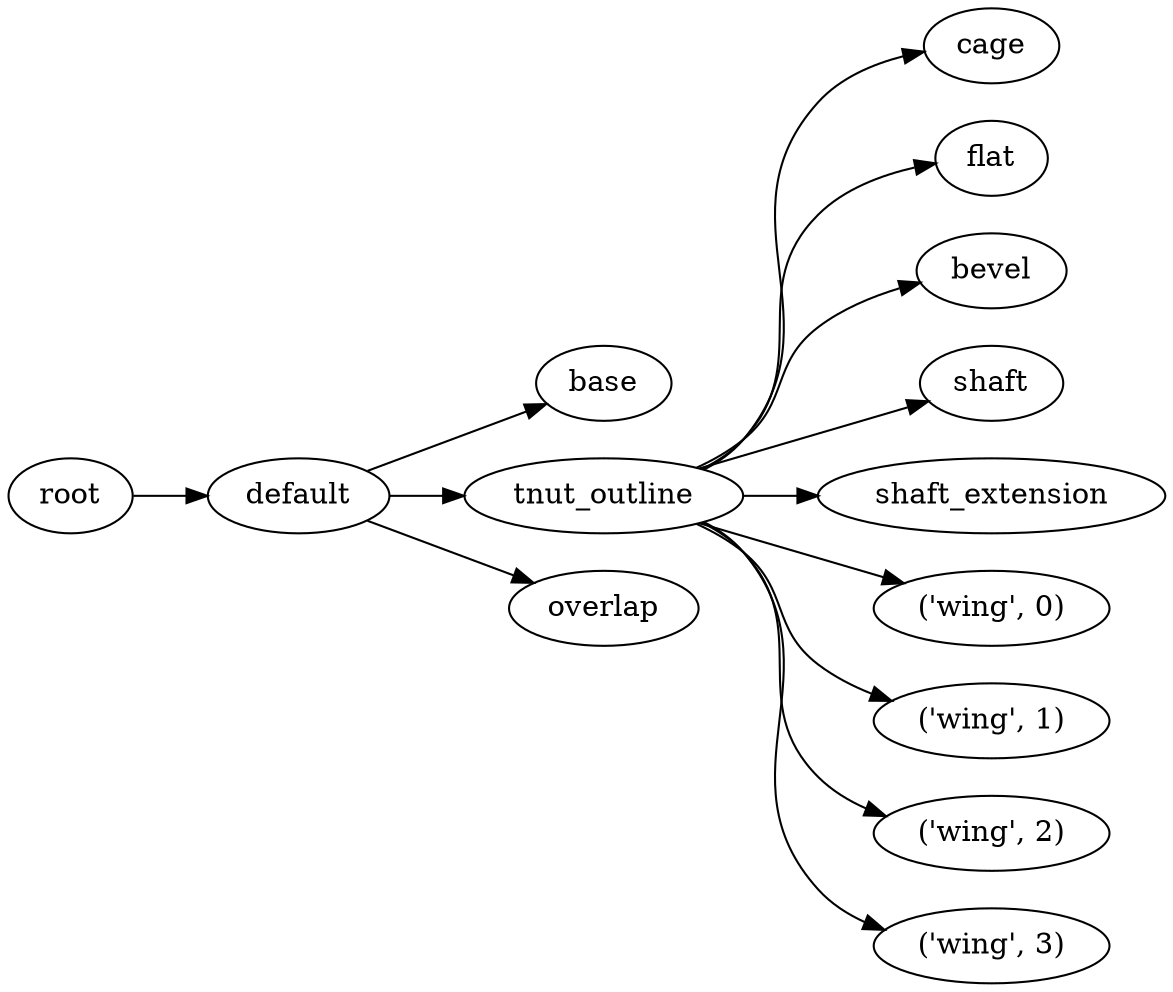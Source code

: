 digraph default {
	graph [rankdir=LR]
	root_1 [label=root href="javascript:s=&quot;\(\)\nNone&quot;; console.log(s); alert(s);"]
	default_2 [label=default href="javascript:s=&quot;\(&#x27;default&#x27;,\)\nTnutWasherInner&quot;; console.log(s); alert(s);" tooltip=TnutWasherInner]
	base_3 [label=base href="javascript:s=&quot;\(&#x27;default&#x27;,\ &#x27;base&#x27;\)\nBox&quot;; console.log(s); alert(s);" tooltip=Box]
	tnut_outline_4 [label=tnut_outline href="javascript:s=&quot;\(&#x27;default&#x27;,\ &#x27;tnut_outline&#x27;\)\nTnut&quot;; console.log(s); alert(s);" tooltip=Tnut]
	cage_5 [label=cage href="javascript:s=&quot;\(&#x27;default&#x27;,\ &#x27;tnut_outline&#x27;,\ &#x27;cage&#x27;\)\nCylinder&quot;; console.log(s); alert(s);" tooltip=Cylinder]
	flat_6 [label=flat href="javascript:s=&quot;\(&#x27;default&#x27;,\ &#x27;tnut_outline&#x27;,\ &#x27;flat&#x27;\)\nCylinder&quot;; console.log(s); alert(s);" tooltip=Cylinder]
	bevel_7 [label=bevel href="javascript:s=&quot;\(&#x27;default&#x27;,\ &#x27;tnut_outline&#x27;,\ &#x27;bevel&#x27;\)\nCone&quot;; console.log(s); alert(s);" tooltip=Cone]
	shaft_8 [label=shaft href="javascript:s=&quot;\(&#x27;default&#x27;,\ &#x27;tnut_outline&#x27;,\ &#x27;shaft&#x27;\)\nCylinder&quot;; console.log(s); alert(s);" tooltip=Cylinder]
	shaft_extension_9 [label=shaft_extension href="javascript:s=&quot;\(&#x27;default&#x27;,\ &#x27;tnut_outline&#x27;,\ &#x27;shaft_extension&#x27;\)\nCylinder&quot;; console.log(s); alert(s);" tooltip=Cylinder]
	wing_10 [label="\('wing',\ 0\)" href="javascript:s=&quot;\(&#x27;default&#x27;,\ &#x27;tnut_outline&#x27;,\ \(&#x27;wing&#x27;,\ 0\)\)\nBox&quot;; console.log(s); alert(s);" tooltip=Box]
	wing_11 [label="\('wing',\ 1\)" href="javascript:s=&quot;\(&#x27;default&#x27;,\ &#x27;tnut_outline&#x27;,\ \(&#x27;wing&#x27;,\ 1\)\)\nBox&quot;; console.log(s); alert(s);" tooltip=Box]
	wing_12 [label="\('wing',\ 2\)" href="javascript:s=&quot;\(&#x27;default&#x27;,\ &#x27;tnut_outline&#x27;,\ \(&#x27;wing&#x27;,\ 2\)\)\nBox&quot;; console.log(s); alert(s);" tooltip=Box]
	wing_13 [label="\('wing',\ 3\)" href="javascript:s=&quot;\(&#x27;default&#x27;,\ &#x27;tnut_outline&#x27;,\ \(&#x27;wing&#x27;,\ 3\)\)\nBox&quot;; console.log(s); alert(s);" tooltip=Box]
	overlap_14 [label=overlap href="javascript:s=&quot;\(&#x27;default&#x27;,\ &#x27;overlap&#x27;\)\nCylinder&quot;; console.log(s); alert(s);" tooltip=Cylinder]
	root_1 -> default_2
	default_2 -> base_3
	default_2 -> tnut_outline_4
	tnut_outline_4 -> cage_5
	tnut_outline_4 -> flat_6
	tnut_outline_4 -> bevel_7
	tnut_outline_4 -> shaft_8
	tnut_outline_4 -> shaft_extension_9
	tnut_outline_4 -> wing_10
	tnut_outline_4 -> wing_11
	tnut_outline_4 -> wing_12
	tnut_outline_4 -> wing_13
	default_2 -> overlap_14
}

